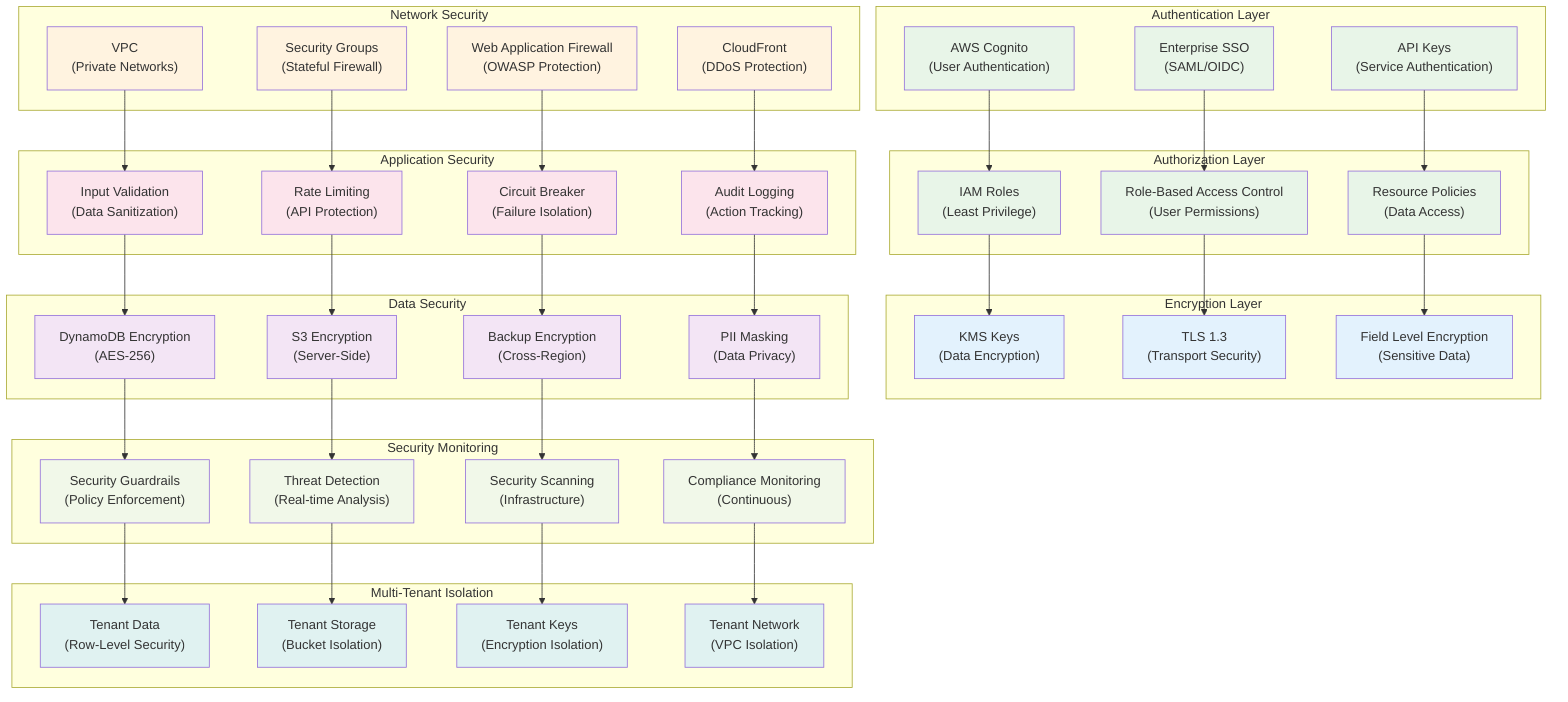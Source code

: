 graph TB
    %% Authentication Layer
    subgraph "Authentication Layer"
        COGNITO["AWS Cognito<br/>(User Authentication)"]
        SSO["Enterprise SSO<br/>(SAML/OIDC)"]
        API_KEY["API Keys<br/>(Service Authentication)"]
    end

    %% Authorization Layer
    subgraph "Authorization Layer"
        IAM_ROLES["IAM Roles<br/>(Least Privilege)"]
        RBAC["Role-Based Access Control<br/>(User Permissions)"]
        RESOURCE_POLICY["Resource Policies<br/>(Data Access)"]
    end

    %% Encryption Layer
    subgraph "Encryption Layer"
        KMS_KEYS["KMS Keys<br/>(Data Encryption)"]
        TLS["TLS 1.3<br/>(Transport Security)"]
        FIELD_ENCRYPT["Field Level Encryption<br/>(Sensitive Data)"]
    end

    %% Network Security
    subgraph "Network Security"
        VPC["VPC<br/>(Private Networks)"]
        SG["Security Groups<br/>(Stateful Firewall)"]
        WAF["Web Application Firewall<br/>(OWASP Protection)"]
        CLOUDFRONT["CloudFront<br/>(DDoS Protection)"]
    end

    %% Application Security
    subgraph "Application Security"
        INPUT_VALIDATION["Input Validation<br/>(Data Sanitization)"]
        RATE_LIMITING["Rate Limiting<br/>(API Protection)"]
        CIRCUIT_BREAKER["Circuit Breaker<br/>(Failure Isolation)"]
        AUDIT_LOG["Audit Logging<br/>(Action Tracking)"]
    end

    %% Data Security
    subgraph "Data Security"
        DDB_ENCRYPT["DynamoDB Encryption<br/>(AES-256)"]
        S3_ENCRYPT["S3 Encryption<br/>(Server-Side)"]
        BACKUP_ENCRYPT["Backup Encryption<br/>(Cross-Region)"]
        PII_MASKING["PII Masking<br/>(Data Privacy)"]
    end

    %% Monitoring & Detection
    subgraph "Security Monitoring"
        GUARDIAN["Security Guardrails<br/>(Policy Enforcement)"]
        THREAT_DETECT["Threat Detection<br/>(Real-time Analysis)"]
        SECURITY_SCAN["Security Scanning<br/>(Infrastructure)"]
        COMPLIANCE_CHECK["Compliance Monitoring<br/>(Continuous)"]
    end

    %% Multi-Tenant Isolation
    subgraph "Multi-Tenant Isolation"
        TENANT_DATA["Tenant Data<br/>(Row-Level Security)"]
        TENANT_STORAGE["Tenant Storage<br/>(Bucket Isolation)"]
        TENANT_KEYS["Tenant Keys<br/>(Encryption Isolation)"]
        TENANT_NETWORK["Tenant Network<br/>(VPC Isolation)"]
    end

    %% Security Controls Flow
    COGNITO --> IAM_ROLES
    SSO --> RBAC
    API_KEY --> RESOURCE_POLICY
    
    IAM_ROLES --> KMS_KEYS
    RBAC --> TLS
    RESOURCE_POLICY --> FIELD_ENCRYPT

    VPC --> INPUT_VALIDATION
    SG --> RATE_LIMITING
    WAF --> CIRCUIT_BREAKER
    CLOUDFRONT --> AUDIT_LOG

    INPUT_VALIDATION --> DDB_ENCRYPT
    RATE_LIMITING --> S3_ENCRYPT
    CIRCUIT_BREAKER --> BACKUP_ENCRYPT
    AUDIT_LOG --> PII_MASKING

    DDB_ENCRYPT --> GUARDIAN
    S3_ENCRYPT --> THREAT_DETECT
    BACKUP_ENCRYPT --> SECURITY_SCAN
    PII_MASKING --> COMPLIANCE_CHECK

    GUARDIAN --> TENANT_DATA
    THREAT_DETECT --> TENANT_STORAGE
    SECURITY_SCAN --> TENANT_KEYS
    COMPLIANCE_CHECK --> TENANT_NETWORK

    %% Styling
    classDef auth fill:#e8f5e8
    classDef encryption fill:#e3f2fd
    classDef network fill:#fff3e0
    classDef app fill:#fce4ec
    classDef data fill:#f3e5f5
    classDef monitoring fill:#f1f8e9
    classDef isolation fill:#e0f2f1

    class COGNITO,SSO,API_KEY,IAM_ROLES,RBAC,RESOURCE_POLICY auth
    class KMS_KEYS,TLS,FIELD_ENCRYPT encryption
    class VPC,SG,WAF,CLOUDFRONT network
    class INPUT_VALIDATION,RATE_LIMITING,CIRCUIT_BREAKER,AUDIT_LOG app
    class DDB_ENCRYPT,S3_ENCRYPT,BACKUP_ENCRYPT,PII_MASKING data
    class GUARDIAN,THREAT_DETECT,SECURITY_SCAN,COMPLIANCE_CHECK monitoring
    class TENANT_DATA,TENANT_STORAGE,TENANT_KEYS,TENANT_NETWORK isolation